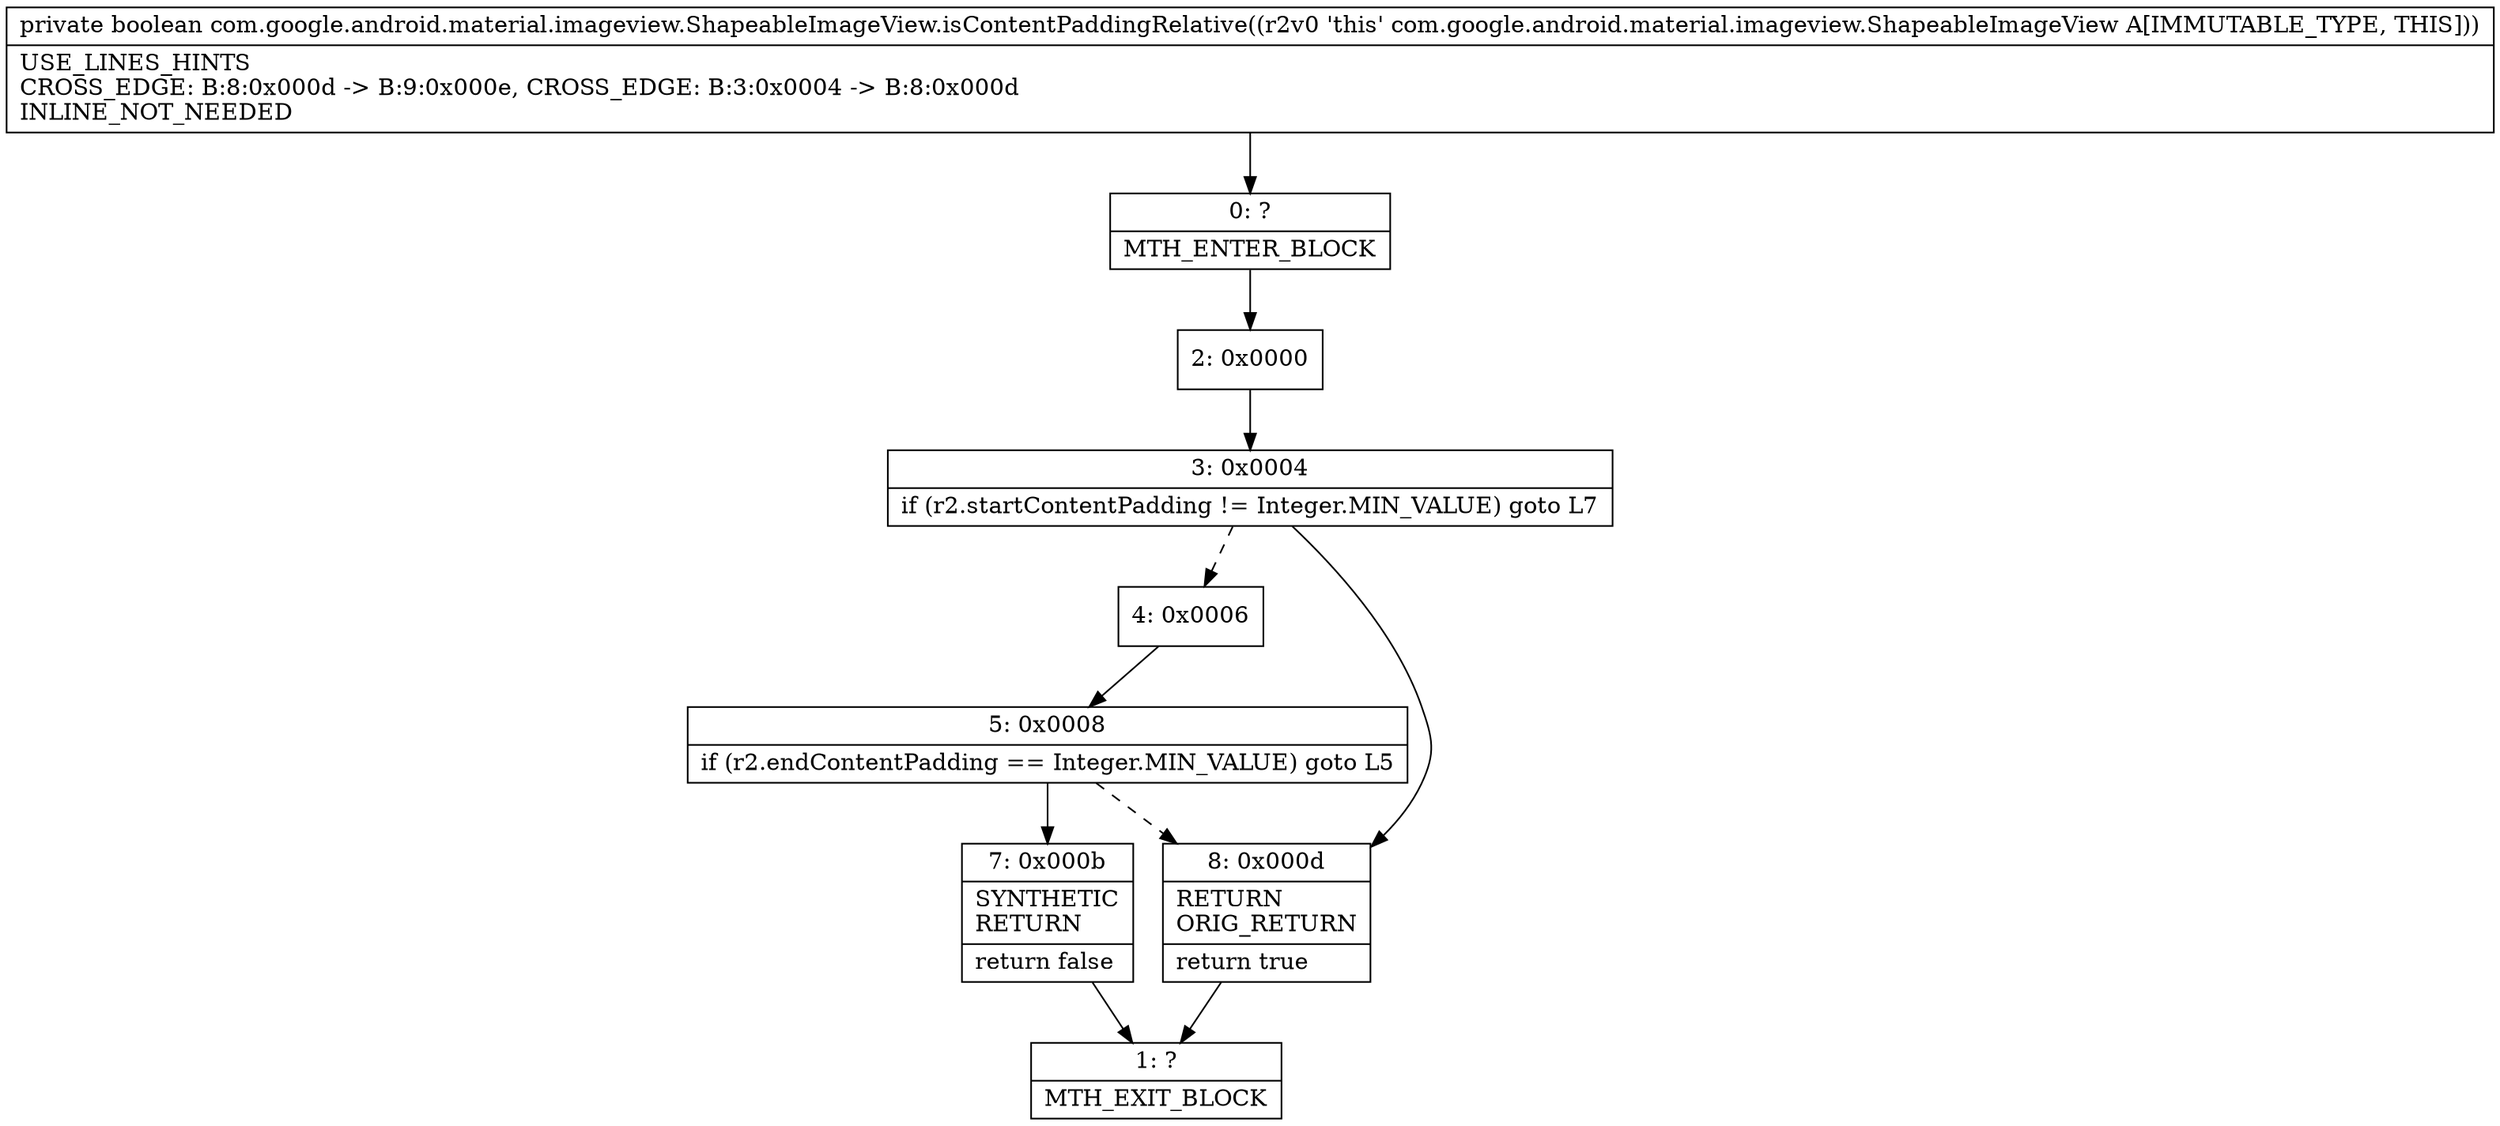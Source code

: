 digraph "CFG forcom.google.android.material.imageview.ShapeableImageView.isContentPaddingRelative()Z" {
Node_0 [shape=record,label="{0\:\ ?|MTH_ENTER_BLOCK\l}"];
Node_2 [shape=record,label="{2\:\ 0x0000}"];
Node_3 [shape=record,label="{3\:\ 0x0004|if (r2.startContentPadding != Integer.MIN_VALUE) goto L7\l}"];
Node_4 [shape=record,label="{4\:\ 0x0006}"];
Node_5 [shape=record,label="{5\:\ 0x0008|if (r2.endContentPadding == Integer.MIN_VALUE) goto L5\l}"];
Node_7 [shape=record,label="{7\:\ 0x000b|SYNTHETIC\lRETURN\l|return false\l}"];
Node_1 [shape=record,label="{1\:\ ?|MTH_EXIT_BLOCK\l}"];
Node_8 [shape=record,label="{8\:\ 0x000d|RETURN\lORIG_RETURN\l|return true\l}"];
MethodNode[shape=record,label="{private boolean com.google.android.material.imageview.ShapeableImageView.isContentPaddingRelative((r2v0 'this' com.google.android.material.imageview.ShapeableImageView A[IMMUTABLE_TYPE, THIS]))  | USE_LINES_HINTS\lCROSS_EDGE: B:8:0x000d \-\> B:9:0x000e, CROSS_EDGE: B:3:0x0004 \-\> B:8:0x000d\lINLINE_NOT_NEEDED\l}"];
MethodNode -> Node_0;Node_0 -> Node_2;
Node_2 -> Node_3;
Node_3 -> Node_4[style=dashed];
Node_3 -> Node_8;
Node_4 -> Node_5;
Node_5 -> Node_7;
Node_5 -> Node_8[style=dashed];
Node_7 -> Node_1;
Node_8 -> Node_1;
}

